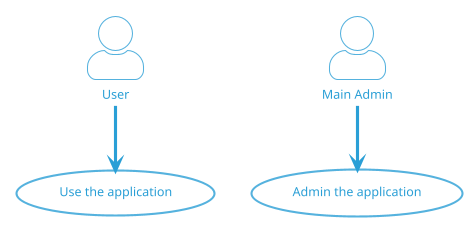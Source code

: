 ' Do not edit
' Theme Gallery
' autogenerated by script
'
@startuml
!theme cyborg-outline
skinparam actorStyle awesome
:User: --> (Use)
"Main Admin" as Admin
"Use the application" as (Use)
Admin --> (Admin the application)
@enduml

